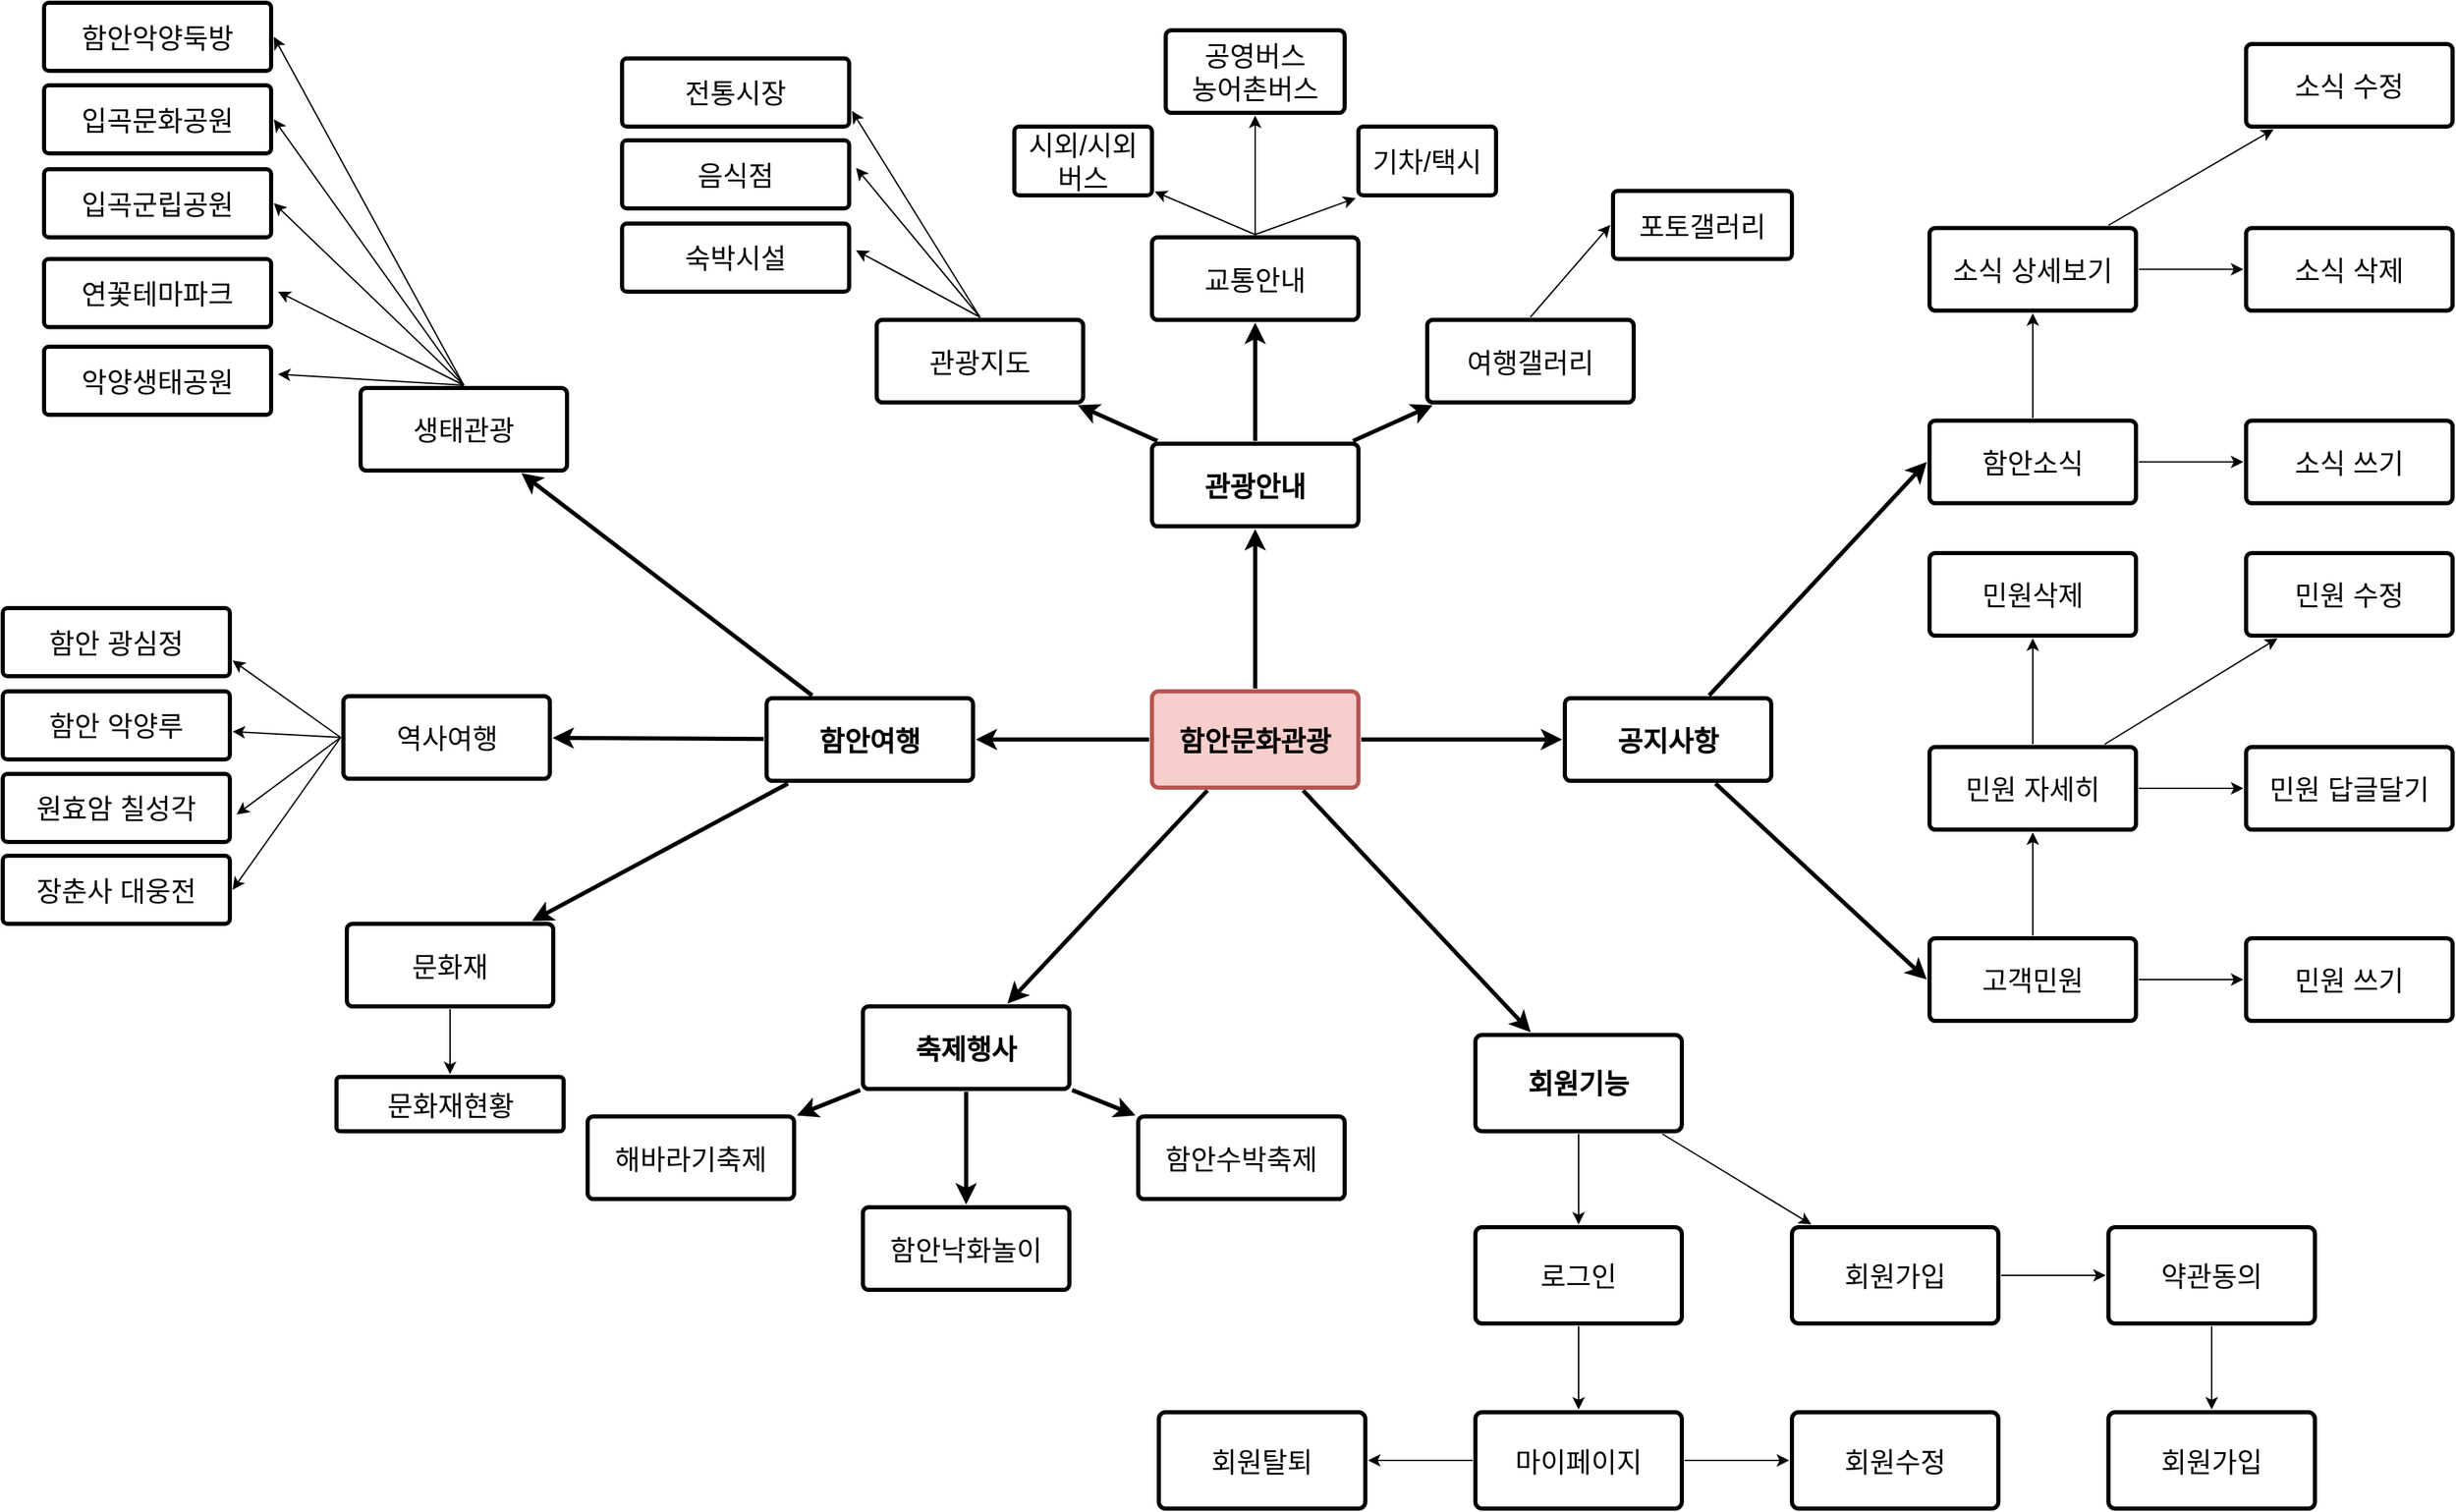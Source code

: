 <mxfile version="21.3.2" type="device">
  <diagram id="6a731a19-8d31-9384-78a2-239565b7b9f0" name="Page-1">
    <mxGraphModel dx="3375" dy="2052" grid="1" gridSize="10" guides="1" tooltips="1" connect="1" arrows="1" fold="1" page="1" pageScale="1" pageWidth="1169" pageHeight="827" background="none" math="0" shadow="0">
      <root>
        <mxCell id="0" />
        <mxCell id="1" parent="0" />
        <mxCell id="1745" value="" style="edgeStyle=none;rounded=0;jumpStyle=none;html=1;shadow=0;labelBackgroundColor=none;startArrow=none;startFill=0;endArrow=classic;endFill=1;jettySize=auto;orthogonalLoop=1;strokeWidth=3;fontFamily=Helvetica;fontSize=20;fontColor=#23445D;spacing=5;" parent="1" source="1749" target="1764" edge="1">
          <mxGeometry relative="1" as="geometry" />
        </mxCell>
        <mxCell id="1746" value="" style="edgeStyle=none;rounded=0;jumpStyle=none;html=1;shadow=0;labelBackgroundColor=none;startArrow=none;startFill=0;endArrow=classic;endFill=1;jettySize=auto;orthogonalLoop=1;strokeWidth=3;fontFamily=Helvetica;fontSize=20;fontColor=#23445D;spacing=5;" parent="1" source="1749" target="1771" edge="1">
          <mxGeometry relative="1" as="geometry" />
        </mxCell>
        <mxCell id="1747" value="" style="edgeStyle=none;rounded=0;jumpStyle=none;html=1;shadow=0;labelBackgroundColor=none;startArrow=none;startFill=0;endArrow=classic;endFill=1;jettySize=auto;orthogonalLoop=1;strokeWidth=3;fontFamily=Helvetica;fontSize=20;fontColor=#23445D;spacing=5;" parent="1" source="1749" target="1760" edge="1">
          <mxGeometry relative="1" as="geometry" />
        </mxCell>
        <mxCell id="1748" value="" style="edgeStyle=none;rounded=0;jumpStyle=none;html=1;shadow=0;labelBackgroundColor=none;startArrow=none;startFill=0;endArrow=classic;endFill=1;jettySize=auto;orthogonalLoop=1;strokeWidth=3;fontFamily=Helvetica;fontSize=20;fontColor=#23445D;spacing=5;" parent="1" source="1749" target="1753" edge="1">
          <mxGeometry relative="1" as="geometry" />
        </mxCell>
        <mxCell id="alpEOXsoPI8aarKZD9pe-1808" value="" style="rounded=0;orthogonalLoop=1;jettySize=auto;html=1;strokeWidth=3;" edge="1" parent="1" source="1749" target="alpEOXsoPI8aarKZD9pe-1807">
          <mxGeometry relative="1" as="geometry" />
        </mxCell>
        <mxCell id="1749" value="함안문화관광" style="rounded=1;whiteSpace=wrap;html=1;shadow=0;labelBackgroundColor=none;strokeWidth=3;fontFamily=Helvetica;fontSize=20;align=center;fontStyle=1;spacing=5;arcSize=7;perimeterSpacing=2;fillColor=#f8cecc;strokeColor=#b85450;" parent="1" vertex="1">
          <mxGeometry x="495" y="380.5" width="150" height="70" as="geometry" />
        </mxCell>
        <mxCell id="1750" value="" style="edgeStyle=none;rounded=1;jumpStyle=none;html=1;shadow=0;labelBackgroundColor=none;startArrow=none;startFill=0;jettySize=auto;orthogonalLoop=1;strokeWidth=3;fontFamily=Helvetica;fontSize=20;fontColor=#FFFFFF;spacing=5;fontStyle=1;" parent="1" source="1753" target="1756" edge="1">
          <mxGeometry relative="1" as="geometry" />
        </mxCell>
        <mxCell id="1751" value="" style="edgeStyle=none;rounded=1;jumpStyle=none;html=1;shadow=0;labelBackgroundColor=none;startArrow=none;startFill=0;jettySize=auto;orthogonalLoop=1;strokeWidth=3;fontFamily=Helvetica;fontSize=20;fontColor=#FFFFFF;spacing=5;fontStyle=1;" parent="1" source="1753" target="1755" edge="1">
          <mxGeometry relative="1" as="geometry" />
        </mxCell>
        <mxCell id="1752" value="" style="edgeStyle=none;rounded=1;jumpStyle=none;html=1;shadow=0;labelBackgroundColor=none;startArrow=none;startFill=0;jettySize=auto;orthogonalLoop=1;strokeWidth=3;fontFamily=Helvetica;fontSize=20;fontColor=#FFFFFF;spacing=5;fontStyle=1;" parent="1" source="1753" target="1754" edge="1">
          <mxGeometry relative="1" as="geometry" />
        </mxCell>
        <mxCell id="1753" value="함안여행" style="rounded=1;whiteSpace=wrap;html=1;shadow=0;labelBackgroundColor=none;strokeWidth=3;fontFamily=Helvetica;fontSize=20;align=center;spacing=5;fontStyle=1;arcSize=7;perimeterSpacing=2;" parent="1" vertex="1">
          <mxGeometry x="215" y="385.5" width="150" height="60" as="geometry" />
        </mxCell>
        <mxCell id="uqvryjP_1hMNzwJLc7f5-1821" style="edgeStyle=orthogonalEdgeStyle;rounded=0;orthogonalLoop=1;jettySize=auto;html=1;exitX=0.5;exitY=1;exitDx=0;exitDy=0;entryX=0.5;entryY=0;entryDx=0;entryDy=0;" parent="1" source="1754" target="uqvryjP_1hMNzwJLc7f5-1820" edge="1">
          <mxGeometry relative="1" as="geometry" />
        </mxCell>
        <mxCell id="1754" value="문화재" style="rounded=1;whiteSpace=wrap;html=1;shadow=0;labelBackgroundColor=none;strokeWidth=3;fontFamily=Helvetica;fontSize=20;align=center;spacing=5;fontStyle=0;arcSize=7;perimeterSpacing=2;" parent="1" vertex="1">
          <mxGeometry x="-90" y="549.5" width="150" height="60" as="geometry" />
        </mxCell>
        <mxCell id="uqvryjP_1hMNzwJLc7f5-1815" style="rounded=0;orthogonalLoop=1;jettySize=auto;html=1;exitX=0;exitY=0.5;exitDx=0;exitDy=0;entryX=1;entryY=0.75;entryDx=0;entryDy=0;" parent="1" source="1755" target="uqvryjP_1hMNzwJLc7f5-1811" edge="1">
          <mxGeometry relative="1" as="geometry" />
        </mxCell>
        <mxCell id="uqvryjP_1hMNzwJLc7f5-1816" style="rounded=0;orthogonalLoop=1;jettySize=auto;html=1;exitX=0;exitY=0.5;exitDx=0;exitDy=0;" parent="1" source="1755" target="uqvryjP_1hMNzwJLc7f5-1812" edge="1">
          <mxGeometry relative="1" as="geometry" />
        </mxCell>
        <mxCell id="uqvryjP_1hMNzwJLc7f5-1817" style="rounded=0;orthogonalLoop=1;jettySize=auto;html=1;exitX=0;exitY=0.5;exitDx=0;exitDy=0;" parent="1" source="1755" edge="1">
          <mxGeometry relative="1" as="geometry">
            <mxPoint x="-170" y="470" as="targetPoint" />
          </mxGeometry>
        </mxCell>
        <mxCell id="uqvryjP_1hMNzwJLc7f5-1818" style="rounded=0;orthogonalLoop=1;jettySize=auto;html=1;exitX=0;exitY=0.5;exitDx=0;exitDy=0;entryX=1;entryY=0.5;entryDx=0;entryDy=0;" parent="1" source="1755" target="uqvryjP_1hMNzwJLc7f5-1814" edge="1">
          <mxGeometry relative="1" as="geometry" />
        </mxCell>
        <mxCell id="1755" value="역사여행" style="rounded=1;whiteSpace=wrap;html=1;shadow=0;labelBackgroundColor=none;strokeWidth=3;fontFamily=Helvetica;fontSize=20;align=center;spacing=5;fontStyle=0;arcSize=7;perimeterSpacing=2;" parent="1" vertex="1">
          <mxGeometry x="-92.5" y="384" width="150" height="60" as="geometry" />
        </mxCell>
        <mxCell id="uqvryjP_1hMNzwJLc7f5-1807" style="rounded=0;orthogonalLoop=1;jettySize=auto;html=1;exitX=0.5;exitY=0;exitDx=0;exitDy=0;entryX=1;entryY=0.5;entryDx=0;entryDy=0;" parent="1" source="1756" target="uqvryjP_1hMNzwJLc7f5-1804" edge="1">
          <mxGeometry relative="1" as="geometry" />
        </mxCell>
        <mxCell id="uqvryjP_1hMNzwJLc7f5-1808" style="rounded=0;orthogonalLoop=1;jettySize=auto;html=1;exitX=0.5;exitY=0;exitDx=0;exitDy=0;entryX=1;entryY=0.5;entryDx=0;entryDy=0;" parent="1" source="1756" target="uqvryjP_1hMNzwJLc7f5-1803" edge="1">
          <mxGeometry relative="1" as="geometry" />
        </mxCell>
        <mxCell id="uqvryjP_1hMNzwJLc7f5-1809" style="rounded=0;orthogonalLoop=1;jettySize=auto;html=1;exitX=0.5;exitY=0;exitDx=0;exitDy=0;" parent="1" source="1756" edge="1">
          <mxGeometry relative="1" as="geometry">
            <mxPoint x="-140" y="90.0" as="targetPoint" />
          </mxGeometry>
        </mxCell>
        <mxCell id="uqvryjP_1hMNzwJLc7f5-1810" style="rounded=0;orthogonalLoop=1;jettySize=auto;html=1;exitX=0.5;exitY=0;exitDx=0;exitDy=0;" parent="1" source="1756" edge="1">
          <mxGeometry relative="1" as="geometry">
            <mxPoint x="-140" y="150.0" as="targetPoint" />
          </mxGeometry>
        </mxCell>
        <mxCell id="1756" value="생태관광" style="rounded=1;whiteSpace=wrap;html=1;shadow=0;labelBackgroundColor=none;strokeWidth=3;fontFamily=Helvetica;fontSize=20;align=center;spacing=5;fontStyle=0;arcSize=7;perimeterSpacing=2;" parent="1" vertex="1">
          <mxGeometry x="-80" y="160" width="150" height="60" as="geometry" />
        </mxCell>
        <mxCell id="1757" value="" style="edgeStyle=none;rounded=0;jumpStyle=none;html=1;shadow=0;labelBackgroundColor=none;startArrow=none;startFill=0;endArrow=classic;endFill=1;jettySize=auto;orthogonalLoop=1;strokeWidth=3;fontFamily=Helvetica;fontSize=20;fontColor=#FFFFFF;spacing=5;" parent="1" source="1760" target="1763" edge="1">
          <mxGeometry relative="1" as="geometry" />
        </mxCell>
        <mxCell id="1758" value="" style="edgeStyle=none;rounded=0;jumpStyle=none;html=1;shadow=0;labelBackgroundColor=none;startArrow=none;startFill=0;endArrow=classic;endFill=1;jettySize=auto;orthogonalLoop=1;strokeWidth=3;fontFamily=Helvetica;fontSize=20;fontColor=#FFFFFF;spacing=5;" parent="1" source="1760" target="1762" edge="1">
          <mxGeometry relative="1" as="geometry" />
        </mxCell>
        <mxCell id="1759" value="" style="edgeStyle=none;rounded=0;jumpStyle=none;html=1;shadow=0;labelBackgroundColor=none;startArrow=none;startFill=0;endArrow=classic;endFill=1;jettySize=auto;orthogonalLoop=1;strokeWidth=3;fontFamily=Helvetica;fontSize=20;fontColor=#FFFFFF;spacing=5;" parent="1" source="1760" target="1761" edge="1">
          <mxGeometry relative="1" as="geometry" />
        </mxCell>
        <mxCell id="1760" value="축제행사" style="rounded=1;whiteSpace=wrap;html=1;shadow=0;labelBackgroundColor=none;strokeWidth=3;fontFamily=Helvetica;fontSize=20;align=center;spacing=5;fontStyle=1;arcSize=7;perimeterSpacing=2;" parent="1" vertex="1">
          <mxGeometry x="285" y="609.5" width="150" height="60" as="geometry" />
        </mxCell>
        <mxCell id="1761" value="함안수박축제" style="rounded=1;whiteSpace=wrap;html=1;shadow=0;labelBackgroundColor=none;strokeWidth=3;fontFamily=Helvetica;fontSize=20;align=center;spacing=5;arcSize=7;perimeterSpacing=2;" parent="1" vertex="1">
          <mxGeometry x="485" y="689.5" width="150" height="60" as="geometry" />
        </mxCell>
        <mxCell id="1762" value="함안낙화놀이" style="rounded=1;whiteSpace=wrap;html=1;shadow=0;labelBackgroundColor=none;strokeWidth=3;fontFamily=Helvetica;fontSize=20;align=center;spacing=5;arcSize=7;perimeterSpacing=2;" parent="1" vertex="1">
          <mxGeometry x="285" y="755.5" width="150" height="60" as="geometry" />
        </mxCell>
        <mxCell id="1763" value="해바라기축제" style="rounded=1;whiteSpace=wrap;html=1;shadow=0;labelBackgroundColor=none;strokeWidth=3;fontFamily=Helvetica;fontSize=20;align=center;spacing=5;arcSize=7;perimeterSpacing=2;" parent="1" vertex="1">
          <mxGeometry x="85" y="689.5" width="150" height="60" as="geometry" />
        </mxCell>
        <mxCell id="1764" value="관광안내" style="rounded=1;whiteSpace=wrap;html=1;shadow=0;labelBackgroundColor=none;strokeWidth=3;fontFamily=Helvetica;fontSize=20;align=center;spacing=5;fontStyle=1;arcSize=7;perimeterSpacing=2;" parent="1" vertex="1">
          <mxGeometry x="495" y="200.5" width="150" height="60" as="geometry" />
        </mxCell>
        <mxCell id="uqvryjP_1hMNzwJLc7f5-1782" style="rounded=0;orthogonalLoop=1;jettySize=auto;html=1;exitX=0.5;exitY=0;exitDx=0;exitDy=0;entryX=0;entryY=0.5;entryDx=0;entryDy=0;" parent="1" source="1765" target="uqvryjP_1hMNzwJLc7f5-1783" edge="1">
          <mxGeometry relative="1" as="geometry">
            <mxPoint x="890" y="70" as="targetPoint" />
          </mxGeometry>
        </mxCell>
        <mxCell id="1765" value="여행갤러리" style="rounded=1;whiteSpace=wrap;html=1;shadow=0;labelBackgroundColor=none;strokeWidth=3;fontFamily=Helvetica;fontSize=20;align=center;spacing=5;arcSize=7;perimeterSpacing=2;" parent="1" vertex="1">
          <mxGeometry x="695" y="110.5" width="150" height="60" as="geometry" />
        </mxCell>
        <mxCell id="1766" value="" style="edgeStyle=none;rounded=0;jumpStyle=none;html=1;shadow=0;labelBackgroundColor=none;startArrow=none;startFill=0;endArrow=classic;endFill=1;jettySize=auto;orthogonalLoop=1;strokeWidth=3;fontFamily=Helvetica;fontSize=20;fontColor=#FFFFFF;spacing=5;" parent="1" source="1764" target="1765" edge="1">
          <mxGeometry relative="1" as="geometry" />
        </mxCell>
        <mxCell id="uqvryjP_1hMNzwJLc7f5-1784" style="rounded=0;orthogonalLoop=1;jettySize=auto;html=1;exitX=0.5;exitY=0;exitDx=0;exitDy=0;" parent="1" source="1767" target="uqvryjP_1hMNzwJLc7f5-1785" edge="1">
          <mxGeometry relative="1" as="geometry">
            <mxPoint x="530" as="targetPoint" />
          </mxGeometry>
        </mxCell>
        <mxCell id="uqvryjP_1hMNzwJLc7f5-1786" style="rounded=0;orthogonalLoop=1;jettySize=auto;html=1;exitX=0.5;exitY=0;exitDx=0;exitDy=0;entryX=0.5;entryY=1;entryDx=0;entryDy=0;" parent="1" source="1767" target="uqvryjP_1hMNzwJLc7f5-1787" edge="1">
          <mxGeometry relative="1" as="geometry">
            <mxPoint x="590" y="-2.274e-13" as="targetPoint" />
          </mxGeometry>
        </mxCell>
        <mxCell id="uqvryjP_1hMNzwJLc7f5-1789" style="rounded=0;orthogonalLoop=1;jettySize=auto;html=1;exitX=0.5;exitY=0;exitDx=0;exitDy=0;entryX=0;entryY=1;entryDx=0;entryDy=0;" parent="1" source="1767" target="uqvryjP_1hMNzwJLc7f5-1790" edge="1">
          <mxGeometry relative="1" as="geometry">
            <mxPoint x="660.0" y="-20.0" as="targetPoint" />
          </mxGeometry>
        </mxCell>
        <mxCell id="1767" value="교통안내" style="rounded=1;whiteSpace=wrap;html=1;shadow=0;labelBackgroundColor=none;strokeWidth=3;fontFamily=Helvetica;fontSize=20;align=center;spacing=5;arcSize=7;perimeterSpacing=2;" parent="1" vertex="1">
          <mxGeometry x="495" y="50.5" width="150" height="60" as="geometry" />
        </mxCell>
        <mxCell id="1768" value="" style="edgeStyle=none;rounded=0;jumpStyle=none;html=1;shadow=0;labelBackgroundColor=none;startArrow=none;startFill=0;endArrow=classic;endFill=1;jettySize=auto;orthogonalLoop=1;strokeWidth=3;fontFamily=Helvetica;fontSize=20;fontColor=#FFFFFF;spacing=5;" parent="1" source="1764" target="1767" edge="1">
          <mxGeometry relative="1" as="geometry" />
        </mxCell>
        <mxCell id="uqvryjP_1hMNzwJLc7f5-1798" style="rounded=0;orthogonalLoop=1;jettySize=auto;html=1;exitX=0.5;exitY=0;exitDx=0;exitDy=0;" parent="1" source="1769" edge="1">
          <mxGeometry relative="1" as="geometry">
            <mxPoint x="280" y="-2.274e-13" as="targetPoint" />
          </mxGeometry>
        </mxCell>
        <mxCell id="uqvryjP_1hMNzwJLc7f5-1799" style="rounded=0;orthogonalLoop=1;jettySize=auto;html=1;exitX=0.5;exitY=0;exitDx=0;exitDy=0;" parent="1" source="1769" edge="1">
          <mxGeometry relative="1" as="geometry">
            <mxPoint x="280" y="60.0" as="targetPoint" />
          </mxGeometry>
        </mxCell>
        <mxCell id="uqvryjP_1hMNzwJLc7f5-1800" style="rounded=0;orthogonalLoop=1;jettySize=auto;html=1;exitX=0.5;exitY=0;exitDx=0;exitDy=0;entryX=1;entryY=0.75;entryDx=0;entryDy=0;" parent="1" source="1769" target="uqvryjP_1hMNzwJLc7f5-1795" edge="1">
          <mxGeometry relative="1" as="geometry" />
        </mxCell>
        <mxCell id="1769" value="관광지도" style="rounded=1;whiteSpace=wrap;html=1;shadow=0;labelBackgroundColor=none;strokeWidth=3;fontFamily=Helvetica;fontSize=20;align=center;spacing=5;arcSize=7;perimeterSpacing=2;" parent="1" vertex="1">
          <mxGeometry x="295" y="110.5" width="150" height="60" as="geometry" />
        </mxCell>
        <mxCell id="1770" value="" style="edgeStyle=none;rounded=0;jumpStyle=none;html=1;shadow=0;labelBackgroundColor=none;startArrow=none;startFill=0;endArrow=classic;endFill=1;jettySize=auto;orthogonalLoop=1;strokeWidth=3;fontFamily=Helvetica;fontSize=20;fontColor=#FFFFFF;spacing=5;" parent="1" source="1764" target="1769" edge="1">
          <mxGeometry relative="1" as="geometry" />
        </mxCell>
        <mxCell id="1771" value="공지사항" style="rounded=1;whiteSpace=wrap;html=1;shadow=0;labelBackgroundColor=none;strokeWidth=3;fontFamily=Helvetica;fontSize=20;align=center;spacing=5;fontStyle=1;arcSize=7;perimeterSpacing=2;" parent="1" vertex="1">
          <mxGeometry x="795" y="385.5" width="150" height="60" as="geometry" />
        </mxCell>
        <mxCell id="alpEOXsoPI8aarKZD9pe-1788" value="" style="edgeStyle=orthogonalEdgeStyle;rounded=0;orthogonalLoop=1;jettySize=auto;html=1;" edge="1" parent="1" source="1776" target="alpEOXsoPI8aarKZD9pe-1787">
          <mxGeometry relative="1" as="geometry" />
        </mxCell>
        <mxCell id="alpEOXsoPI8aarKZD9pe-1800" value="" style="edgeStyle=orthogonalEdgeStyle;rounded=0;orthogonalLoop=1;jettySize=auto;html=1;" edge="1" parent="1" source="1776" target="alpEOXsoPI8aarKZD9pe-1799">
          <mxGeometry relative="1" as="geometry" />
        </mxCell>
        <mxCell id="1776" value="고객민원" style="rounded=1;whiteSpace=wrap;html=1;shadow=0;labelBackgroundColor=none;strokeWidth=3;fontFamily=Helvetica;fontSize=20;align=center;spacing=5;fontStyle=0;arcSize=7;perimeterSpacing=2;" parent="1" vertex="1">
          <mxGeometry x="1060" y="560" width="150" height="60" as="geometry" />
        </mxCell>
        <mxCell id="1777" value="" style="edgeStyle=none;rounded=1;jumpStyle=none;html=1;shadow=0;labelBackgroundColor=none;startArrow=none;startFill=0;jettySize=auto;orthogonalLoop=1;strokeWidth=3;fontFamily=Helvetica;fontSize=20;fontColor=#FFFFFF;spacing=5;fontStyle=1;entryX=0;entryY=0.5;entryDx=0;entryDy=0;" parent="1" source="1771" target="1776" edge="1">
          <mxGeometry relative="1" as="geometry">
            <mxPoint x="1050" y="310" as="targetPoint" />
          </mxGeometry>
        </mxCell>
        <mxCell id="alpEOXsoPI8aarKZD9pe-1780" value="" style="edgeStyle=orthogonalEdgeStyle;rounded=0;orthogonalLoop=1;jettySize=auto;html=1;" edge="1" parent="1" source="1778" target="alpEOXsoPI8aarKZD9pe-1779">
          <mxGeometry relative="1" as="geometry" />
        </mxCell>
        <mxCell id="alpEOXsoPI8aarKZD9pe-1782" value="" style="edgeStyle=orthogonalEdgeStyle;rounded=0;orthogonalLoop=1;jettySize=auto;html=1;" edge="1" parent="1" source="1778" target="alpEOXsoPI8aarKZD9pe-1781">
          <mxGeometry relative="1" as="geometry" />
        </mxCell>
        <mxCell id="1778" value="함안소식" style="rounded=1;whiteSpace=wrap;html=1;shadow=0;labelBackgroundColor=none;strokeWidth=3;fontFamily=Helvetica;fontSize=20;align=center;spacing=5;fontStyle=0;arcSize=7;perimeterSpacing=2;" parent="1" vertex="1">
          <mxGeometry x="1060" y="183.75" width="150" height="60" as="geometry" />
        </mxCell>
        <mxCell id="1779" value="" style="edgeStyle=none;rounded=1;jumpStyle=none;html=1;shadow=0;labelBackgroundColor=none;startArrow=none;startFill=0;jettySize=auto;orthogonalLoop=1;strokeWidth=3;fontFamily=Helvetica;fontSize=20;fontColor=#FFFFFF;spacing=5;fontStyle=1;entryX=0;entryY=0.5;entryDx=0;entryDy=0;" parent="1" source="1771" target="1778" edge="1">
          <mxGeometry relative="1" as="geometry" />
        </mxCell>
        <mxCell id="uqvryjP_1hMNzwJLc7f5-1783" value="포토갤러리" style="rounded=1;whiteSpace=wrap;html=1;shadow=0;labelBackgroundColor=none;strokeWidth=3;fontFamily=Helvetica;fontSize=20;align=center;spacing=5;arcSize=7;perimeterSpacing=2;" parent="1" vertex="1">
          <mxGeometry x="830" y="16.75" width="130" height="49.5" as="geometry" />
        </mxCell>
        <mxCell id="uqvryjP_1hMNzwJLc7f5-1785" value="시외/시외버스" style="rounded=1;whiteSpace=wrap;html=1;shadow=0;labelBackgroundColor=none;strokeWidth=3;fontFamily=Helvetica;fontSize=20;align=center;spacing=5;arcSize=7;perimeterSpacing=2;" parent="1" vertex="1">
          <mxGeometry x="395" y="-30" width="100" height="50" as="geometry" />
        </mxCell>
        <mxCell id="uqvryjP_1hMNzwJLc7f5-1787" value="공영버스&lt;br&gt;농어촌버스" style="rounded=1;whiteSpace=wrap;html=1;shadow=0;labelBackgroundColor=none;strokeWidth=3;fontFamily=Helvetica;fontSize=20;align=center;spacing=5;arcSize=7;perimeterSpacing=2;" parent="1" vertex="1">
          <mxGeometry x="505" y="-100" width="130" height="60" as="geometry" />
        </mxCell>
        <mxCell id="uqvryjP_1hMNzwJLc7f5-1790" value="기차/택시" style="rounded=1;whiteSpace=wrap;html=1;shadow=0;labelBackgroundColor=none;strokeWidth=3;fontFamily=Helvetica;fontSize=20;align=center;spacing=5;arcSize=7;perimeterSpacing=2;" parent="1" vertex="1">
          <mxGeometry x="645" y="-30" width="100" height="50" as="geometry" />
        </mxCell>
        <mxCell id="uqvryjP_1hMNzwJLc7f5-1794" value="음식점" style="rounded=1;whiteSpace=wrap;html=1;shadow=0;labelBackgroundColor=none;strokeWidth=3;fontFamily=Helvetica;fontSize=20;align=center;spacing=5;arcSize=7;perimeterSpacing=2;" parent="1" vertex="1">
          <mxGeometry x="110" y="-20" width="165" height="49.5" as="geometry" />
        </mxCell>
        <mxCell id="uqvryjP_1hMNzwJLc7f5-1795" value="전통시장" style="rounded=1;whiteSpace=wrap;html=1;shadow=0;labelBackgroundColor=none;strokeWidth=3;fontFamily=Helvetica;fontSize=20;align=center;spacing=5;arcSize=7;perimeterSpacing=2;" parent="1" vertex="1">
          <mxGeometry x="110" y="-79.5" width="165" height="49.5" as="geometry" />
        </mxCell>
        <mxCell id="uqvryjP_1hMNzwJLc7f5-1796" value="숙박시설" style="rounded=1;whiteSpace=wrap;html=1;shadow=0;labelBackgroundColor=none;strokeWidth=3;fontFamily=Helvetica;fontSize=20;align=center;spacing=5;arcSize=7;perimeterSpacing=2;" parent="1" vertex="1">
          <mxGeometry x="110" y="40.5" width="165" height="49.5" as="geometry" />
        </mxCell>
        <mxCell id="uqvryjP_1hMNzwJLc7f5-1801" value="연꽃테마파크" style="rounded=1;whiteSpace=wrap;html=1;shadow=0;labelBackgroundColor=none;strokeWidth=3;fontFamily=Helvetica;fontSize=20;align=center;spacing=5;arcSize=7;perimeterSpacing=2;" parent="1" vertex="1">
          <mxGeometry x="-310" y="66.25" width="165" height="49.5" as="geometry" />
        </mxCell>
        <mxCell id="uqvryjP_1hMNzwJLc7f5-1802" value="악양생태공원" style="rounded=1;whiteSpace=wrap;html=1;shadow=0;labelBackgroundColor=none;strokeWidth=3;fontFamily=Helvetica;fontSize=20;align=center;spacing=5;arcSize=7;perimeterSpacing=2;" parent="1" vertex="1">
          <mxGeometry x="-310" y="130" width="165" height="49.5" as="geometry" />
        </mxCell>
        <mxCell id="uqvryjP_1hMNzwJLc7f5-1803" value="입곡군립공원" style="rounded=1;whiteSpace=wrap;html=1;shadow=0;labelBackgroundColor=none;strokeWidth=3;fontFamily=Helvetica;fontSize=20;align=center;spacing=5;arcSize=7;perimeterSpacing=2;" parent="1" vertex="1">
          <mxGeometry x="-310" y="1" width="165" height="49.5" as="geometry" />
        </mxCell>
        <mxCell id="uqvryjP_1hMNzwJLc7f5-1804" value="입곡문화공원" style="rounded=1;whiteSpace=wrap;html=1;shadow=0;labelBackgroundColor=none;strokeWidth=3;fontFamily=Helvetica;fontSize=20;align=center;spacing=5;arcSize=7;perimeterSpacing=2;" parent="1" vertex="1">
          <mxGeometry x="-310" y="-60" width="165" height="49.5" as="geometry" />
        </mxCell>
        <mxCell id="uqvryjP_1hMNzwJLc7f5-1806" style="rounded=0;orthogonalLoop=1;jettySize=auto;html=1;exitX=0.5;exitY=0;exitDx=0;exitDy=0;entryX=1;entryY=0.5;entryDx=0;entryDy=0;" parent="1" source="1756" target="uqvryjP_1hMNzwJLc7f5-1805" edge="1">
          <mxGeometry relative="1" as="geometry" />
        </mxCell>
        <mxCell id="uqvryjP_1hMNzwJLc7f5-1805" value="함안악양둑방" style="rounded=1;whiteSpace=wrap;html=1;shadow=0;labelBackgroundColor=none;strokeWidth=3;fontFamily=Helvetica;fontSize=20;align=center;spacing=5;arcSize=7;perimeterSpacing=2;" parent="1" vertex="1">
          <mxGeometry x="-310" y="-120" width="165" height="49.5" as="geometry" />
        </mxCell>
        <mxCell id="uqvryjP_1hMNzwJLc7f5-1811" value="함안 광심정" style="rounded=1;whiteSpace=wrap;html=1;shadow=0;labelBackgroundColor=none;strokeWidth=3;fontFamily=Helvetica;fontSize=20;align=center;spacing=5;arcSize=7;perimeterSpacing=2;" parent="1" vertex="1">
          <mxGeometry x="-340" y="320" width="165" height="49.5" as="geometry" />
        </mxCell>
        <mxCell id="uqvryjP_1hMNzwJLc7f5-1812" value="함안 악양루" style="rounded=1;whiteSpace=wrap;html=1;shadow=0;labelBackgroundColor=none;strokeWidth=3;fontFamily=Helvetica;fontSize=20;align=center;spacing=5;arcSize=7;perimeterSpacing=2;" parent="1" vertex="1">
          <mxGeometry x="-340" y="380.5" width="165" height="49.5" as="geometry" />
        </mxCell>
        <mxCell id="uqvryjP_1hMNzwJLc7f5-1813" value="원효암 칠성각" style="rounded=1;whiteSpace=wrap;html=1;shadow=0;labelBackgroundColor=none;strokeWidth=3;fontFamily=Helvetica;fontSize=20;align=center;spacing=5;arcSize=7;perimeterSpacing=2;" parent="1" vertex="1">
          <mxGeometry x="-340" y="440.5" width="165" height="49.5" as="geometry" />
        </mxCell>
        <mxCell id="uqvryjP_1hMNzwJLc7f5-1814" value="장춘사 대웅전" style="rounded=1;whiteSpace=wrap;html=1;shadow=0;labelBackgroundColor=none;strokeWidth=3;fontFamily=Helvetica;fontSize=20;align=center;spacing=5;arcSize=7;perimeterSpacing=2;" parent="1" vertex="1">
          <mxGeometry x="-340" y="500" width="165" height="49.5" as="geometry" />
        </mxCell>
        <mxCell id="uqvryjP_1hMNzwJLc7f5-1820" value="문화재현황" style="rounded=1;whiteSpace=wrap;html=1;shadow=0;labelBackgroundColor=none;strokeWidth=3;fontFamily=Helvetica;fontSize=20;align=center;spacing=5;arcSize=7;perimeterSpacing=2;" parent="1" vertex="1">
          <mxGeometry x="-97.5" y="660.75" width="165" height="39.5" as="geometry" />
        </mxCell>
        <mxCell id="alpEOXsoPI8aarKZD9pe-1779" value="소식 쓰기" style="rounded=1;whiteSpace=wrap;html=1;shadow=0;labelBackgroundColor=none;strokeWidth=3;fontFamily=Helvetica;fontSize=20;align=center;spacing=5;fontStyle=0;arcSize=7;perimeterSpacing=2;" vertex="1" parent="1">
          <mxGeometry x="1290" y="183.75" width="150" height="60" as="geometry" />
        </mxCell>
        <mxCell id="alpEOXsoPI8aarKZD9pe-1784" value="" style="edgeStyle=orthogonalEdgeStyle;rounded=0;orthogonalLoop=1;jettySize=auto;html=1;" edge="1" parent="1" source="alpEOXsoPI8aarKZD9pe-1781" target="alpEOXsoPI8aarKZD9pe-1783">
          <mxGeometry relative="1" as="geometry" />
        </mxCell>
        <mxCell id="alpEOXsoPI8aarKZD9pe-1786" value="" style="rounded=0;orthogonalLoop=1;jettySize=auto;html=1;" edge="1" parent="1" source="alpEOXsoPI8aarKZD9pe-1781" target="alpEOXsoPI8aarKZD9pe-1785">
          <mxGeometry relative="1" as="geometry" />
        </mxCell>
        <mxCell id="alpEOXsoPI8aarKZD9pe-1781" value="소식 상세보기" style="rounded=1;whiteSpace=wrap;html=1;shadow=0;labelBackgroundColor=none;strokeWidth=3;fontFamily=Helvetica;fontSize=20;align=center;spacing=5;fontStyle=0;arcSize=7;perimeterSpacing=2;" vertex="1" parent="1">
          <mxGeometry x="1060" y="43.75" width="150" height="60" as="geometry" />
        </mxCell>
        <mxCell id="alpEOXsoPI8aarKZD9pe-1783" value="소식 삭제" style="rounded=1;whiteSpace=wrap;html=1;shadow=0;labelBackgroundColor=none;strokeWidth=3;fontFamily=Helvetica;fontSize=20;align=center;spacing=5;fontStyle=0;arcSize=7;perimeterSpacing=2;" vertex="1" parent="1">
          <mxGeometry x="1290" y="43.75" width="150" height="60" as="geometry" />
        </mxCell>
        <mxCell id="alpEOXsoPI8aarKZD9pe-1785" value="소식 수정" style="rounded=1;whiteSpace=wrap;html=1;shadow=0;labelBackgroundColor=none;strokeWidth=3;fontFamily=Helvetica;fontSize=20;align=center;spacing=5;fontStyle=0;arcSize=7;perimeterSpacing=2;" vertex="1" parent="1">
          <mxGeometry x="1290" y="-90" width="150" height="60" as="geometry" />
        </mxCell>
        <mxCell id="alpEOXsoPI8aarKZD9pe-1787" value="민원 쓰기" style="rounded=1;whiteSpace=wrap;html=1;shadow=0;labelBackgroundColor=none;strokeWidth=3;fontFamily=Helvetica;fontSize=20;align=center;spacing=5;fontStyle=0;arcSize=7;perimeterSpacing=2;" vertex="1" parent="1">
          <mxGeometry x="1290" y="560" width="150" height="60" as="geometry" />
        </mxCell>
        <mxCell id="alpEOXsoPI8aarKZD9pe-1802" value="" style="edgeStyle=orthogonalEdgeStyle;rounded=0;orthogonalLoop=1;jettySize=auto;html=1;" edge="1" parent="1" source="alpEOXsoPI8aarKZD9pe-1799" target="alpEOXsoPI8aarKZD9pe-1801">
          <mxGeometry relative="1" as="geometry" />
        </mxCell>
        <mxCell id="alpEOXsoPI8aarKZD9pe-1804" value="" style="rounded=0;orthogonalLoop=1;jettySize=auto;html=1;" edge="1" parent="1" source="alpEOXsoPI8aarKZD9pe-1799" target="alpEOXsoPI8aarKZD9pe-1803">
          <mxGeometry relative="1" as="geometry" />
        </mxCell>
        <mxCell id="alpEOXsoPI8aarKZD9pe-1806" value="" style="edgeStyle=orthogonalEdgeStyle;rounded=0;orthogonalLoop=1;jettySize=auto;html=1;" edge="1" parent="1" source="alpEOXsoPI8aarKZD9pe-1799" target="alpEOXsoPI8aarKZD9pe-1805">
          <mxGeometry relative="1" as="geometry" />
        </mxCell>
        <mxCell id="alpEOXsoPI8aarKZD9pe-1799" value="민원 자세히" style="rounded=1;whiteSpace=wrap;html=1;shadow=0;labelBackgroundColor=none;strokeWidth=3;fontFamily=Helvetica;fontSize=20;align=center;spacing=5;fontStyle=0;arcSize=7;perimeterSpacing=2;" vertex="1" parent="1">
          <mxGeometry x="1060" y="421" width="150" height="60" as="geometry" />
        </mxCell>
        <mxCell id="alpEOXsoPI8aarKZD9pe-1801" value="민원 답글달기" style="rounded=1;whiteSpace=wrap;html=1;shadow=0;labelBackgroundColor=none;strokeWidth=3;fontFamily=Helvetica;fontSize=20;align=center;spacing=5;fontStyle=0;arcSize=7;perimeterSpacing=2;" vertex="1" parent="1">
          <mxGeometry x="1290" y="421" width="150" height="60" as="geometry" />
        </mxCell>
        <mxCell id="alpEOXsoPI8aarKZD9pe-1803" value="민원 수정" style="rounded=1;whiteSpace=wrap;html=1;shadow=0;labelBackgroundColor=none;strokeWidth=3;fontFamily=Helvetica;fontSize=20;align=center;spacing=5;fontStyle=0;arcSize=7;perimeterSpacing=2;" vertex="1" parent="1">
          <mxGeometry x="1290" y="280" width="150" height="60" as="geometry" />
        </mxCell>
        <mxCell id="alpEOXsoPI8aarKZD9pe-1805" value="민원삭제" style="rounded=1;whiteSpace=wrap;html=1;shadow=0;labelBackgroundColor=none;strokeWidth=3;fontFamily=Helvetica;fontSize=20;align=center;spacing=5;fontStyle=0;arcSize=7;perimeterSpacing=2;" vertex="1" parent="1">
          <mxGeometry x="1060" y="280" width="150" height="60" as="geometry" />
        </mxCell>
        <mxCell id="alpEOXsoPI8aarKZD9pe-1810" value="" style="edgeStyle=orthogonalEdgeStyle;rounded=0;orthogonalLoop=1;jettySize=auto;html=1;" edge="1" parent="1" source="alpEOXsoPI8aarKZD9pe-1807" target="alpEOXsoPI8aarKZD9pe-1809">
          <mxGeometry relative="1" as="geometry" />
        </mxCell>
        <mxCell id="alpEOXsoPI8aarKZD9pe-1819" value="" style="rounded=0;orthogonalLoop=1;jettySize=auto;html=1;" edge="1" parent="1" source="alpEOXsoPI8aarKZD9pe-1807" target="alpEOXsoPI8aarKZD9pe-1817">
          <mxGeometry relative="1" as="geometry" />
        </mxCell>
        <mxCell id="alpEOXsoPI8aarKZD9pe-1807" value="회원기능" style="rounded=1;whiteSpace=wrap;html=1;shadow=0;labelBackgroundColor=none;strokeWidth=3;fontFamily=Helvetica;fontSize=20;align=center;fontStyle=1;spacing=5;arcSize=7;perimeterSpacing=2;" vertex="1" parent="1">
          <mxGeometry x="730" y="630.25" width="150" height="70" as="geometry" />
        </mxCell>
        <mxCell id="alpEOXsoPI8aarKZD9pe-1812" value="" style="edgeStyle=orthogonalEdgeStyle;rounded=0;orthogonalLoop=1;jettySize=auto;html=1;" edge="1" parent="1" source="alpEOXsoPI8aarKZD9pe-1809" target="alpEOXsoPI8aarKZD9pe-1811">
          <mxGeometry relative="1" as="geometry" />
        </mxCell>
        <mxCell id="alpEOXsoPI8aarKZD9pe-1809" value="&lt;span style=&quot;font-weight: 400;&quot;&gt;로그인&lt;/span&gt;" style="rounded=1;whiteSpace=wrap;html=1;shadow=0;labelBackgroundColor=none;strokeWidth=3;fontFamily=Helvetica;fontSize=20;align=center;fontStyle=1;spacing=5;arcSize=7;perimeterSpacing=2;" vertex="1" parent="1">
          <mxGeometry x="730" y="770" width="150" height="70" as="geometry" />
        </mxCell>
        <mxCell id="alpEOXsoPI8aarKZD9pe-1814" value="" style="edgeStyle=orthogonalEdgeStyle;rounded=0;orthogonalLoop=1;jettySize=auto;html=1;" edge="1" parent="1" source="alpEOXsoPI8aarKZD9pe-1811" target="alpEOXsoPI8aarKZD9pe-1813">
          <mxGeometry relative="1" as="geometry" />
        </mxCell>
        <mxCell id="alpEOXsoPI8aarKZD9pe-1816" value="" style="edgeStyle=orthogonalEdgeStyle;rounded=0;orthogonalLoop=1;jettySize=auto;html=1;" edge="1" parent="1" source="alpEOXsoPI8aarKZD9pe-1811" target="alpEOXsoPI8aarKZD9pe-1815">
          <mxGeometry relative="1" as="geometry" />
        </mxCell>
        <mxCell id="alpEOXsoPI8aarKZD9pe-1811" value="&lt;span style=&quot;font-weight: 400;&quot;&gt;마이페이지&lt;/span&gt;" style="rounded=1;whiteSpace=wrap;html=1;shadow=0;labelBackgroundColor=none;strokeWidth=3;fontFamily=Helvetica;fontSize=20;align=center;fontStyle=1;spacing=5;arcSize=7;perimeterSpacing=2;" vertex="1" parent="1">
          <mxGeometry x="730" y="904.5" width="150" height="70" as="geometry" />
        </mxCell>
        <mxCell id="alpEOXsoPI8aarKZD9pe-1813" value="&lt;span style=&quot;font-weight: 400;&quot;&gt;회원탈퇴&lt;/span&gt;" style="rounded=1;whiteSpace=wrap;html=1;shadow=0;labelBackgroundColor=none;strokeWidth=3;fontFamily=Helvetica;fontSize=20;align=center;fontStyle=1;spacing=5;arcSize=7;perimeterSpacing=2;" vertex="1" parent="1">
          <mxGeometry x="500" y="904.5" width="150" height="70" as="geometry" />
        </mxCell>
        <mxCell id="alpEOXsoPI8aarKZD9pe-1815" value="&lt;span style=&quot;font-weight: 400;&quot;&gt;회원수정&lt;/span&gt;" style="rounded=1;whiteSpace=wrap;html=1;shadow=0;labelBackgroundColor=none;strokeWidth=3;fontFamily=Helvetica;fontSize=20;align=center;fontStyle=1;spacing=5;arcSize=7;perimeterSpacing=2;" vertex="1" parent="1">
          <mxGeometry x="960" y="904.5" width="150" height="70" as="geometry" />
        </mxCell>
        <mxCell id="alpEOXsoPI8aarKZD9pe-1821" value="" style="edgeStyle=orthogonalEdgeStyle;rounded=0;orthogonalLoop=1;jettySize=auto;html=1;" edge="1" parent="1" source="alpEOXsoPI8aarKZD9pe-1817" target="alpEOXsoPI8aarKZD9pe-1820">
          <mxGeometry relative="1" as="geometry" />
        </mxCell>
        <mxCell id="alpEOXsoPI8aarKZD9pe-1817" value="&lt;span style=&quot;font-weight: 400;&quot;&gt;회원가입&lt;/span&gt;" style="rounded=1;whiteSpace=wrap;html=1;shadow=0;labelBackgroundColor=none;strokeWidth=3;fontFamily=Helvetica;fontSize=20;align=center;fontStyle=1;spacing=5;arcSize=7;perimeterSpacing=2;" vertex="1" parent="1">
          <mxGeometry x="960" y="770" width="150" height="70" as="geometry" />
        </mxCell>
        <mxCell id="alpEOXsoPI8aarKZD9pe-1823" value="" style="edgeStyle=orthogonalEdgeStyle;rounded=0;orthogonalLoop=1;jettySize=auto;html=1;" edge="1" parent="1" source="alpEOXsoPI8aarKZD9pe-1820" target="alpEOXsoPI8aarKZD9pe-1822">
          <mxGeometry relative="1" as="geometry" />
        </mxCell>
        <mxCell id="alpEOXsoPI8aarKZD9pe-1820" value="&lt;span style=&quot;font-weight: 400;&quot;&gt;약관동의&lt;/span&gt;" style="rounded=1;whiteSpace=wrap;html=1;shadow=0;labelBackgroundColor=none;strokeWidth=3;fontFamily=Helvetica;fontSize=20;align=center;fontStyle=1;spacing=5;arcSize=7;perimeterSpacing=2;" vertex="1" parent="1">
          <mxGeometry x="1190" y="770" width="150" height="70" as="geometry" />
        </mxCell>
        <mxCell id="alpEOXsoPI8aarKZD9pe-1822" value="&lt;span style=&quot;font-weight: 400;&quot;&gt;회원가입&lt;/span&gt;" style="rounded=1;whiteSpace=wrap;html=1;shadow=0;labelBackgroundColor=none;strokeWidth=3;fontFamily=Helvetica;fontSize=20;align=center;fontStyle=1;spacing=5;arcSize=7;perimeterSpacing=2;" vertex="1" parent="1">
          <mxGeometry x="1190" y="904.5" width="150" height="70" as="geometry" />
        </mxCell>
      </root>
    </mxGraphModel>
  </diagram>
</mxfile>
